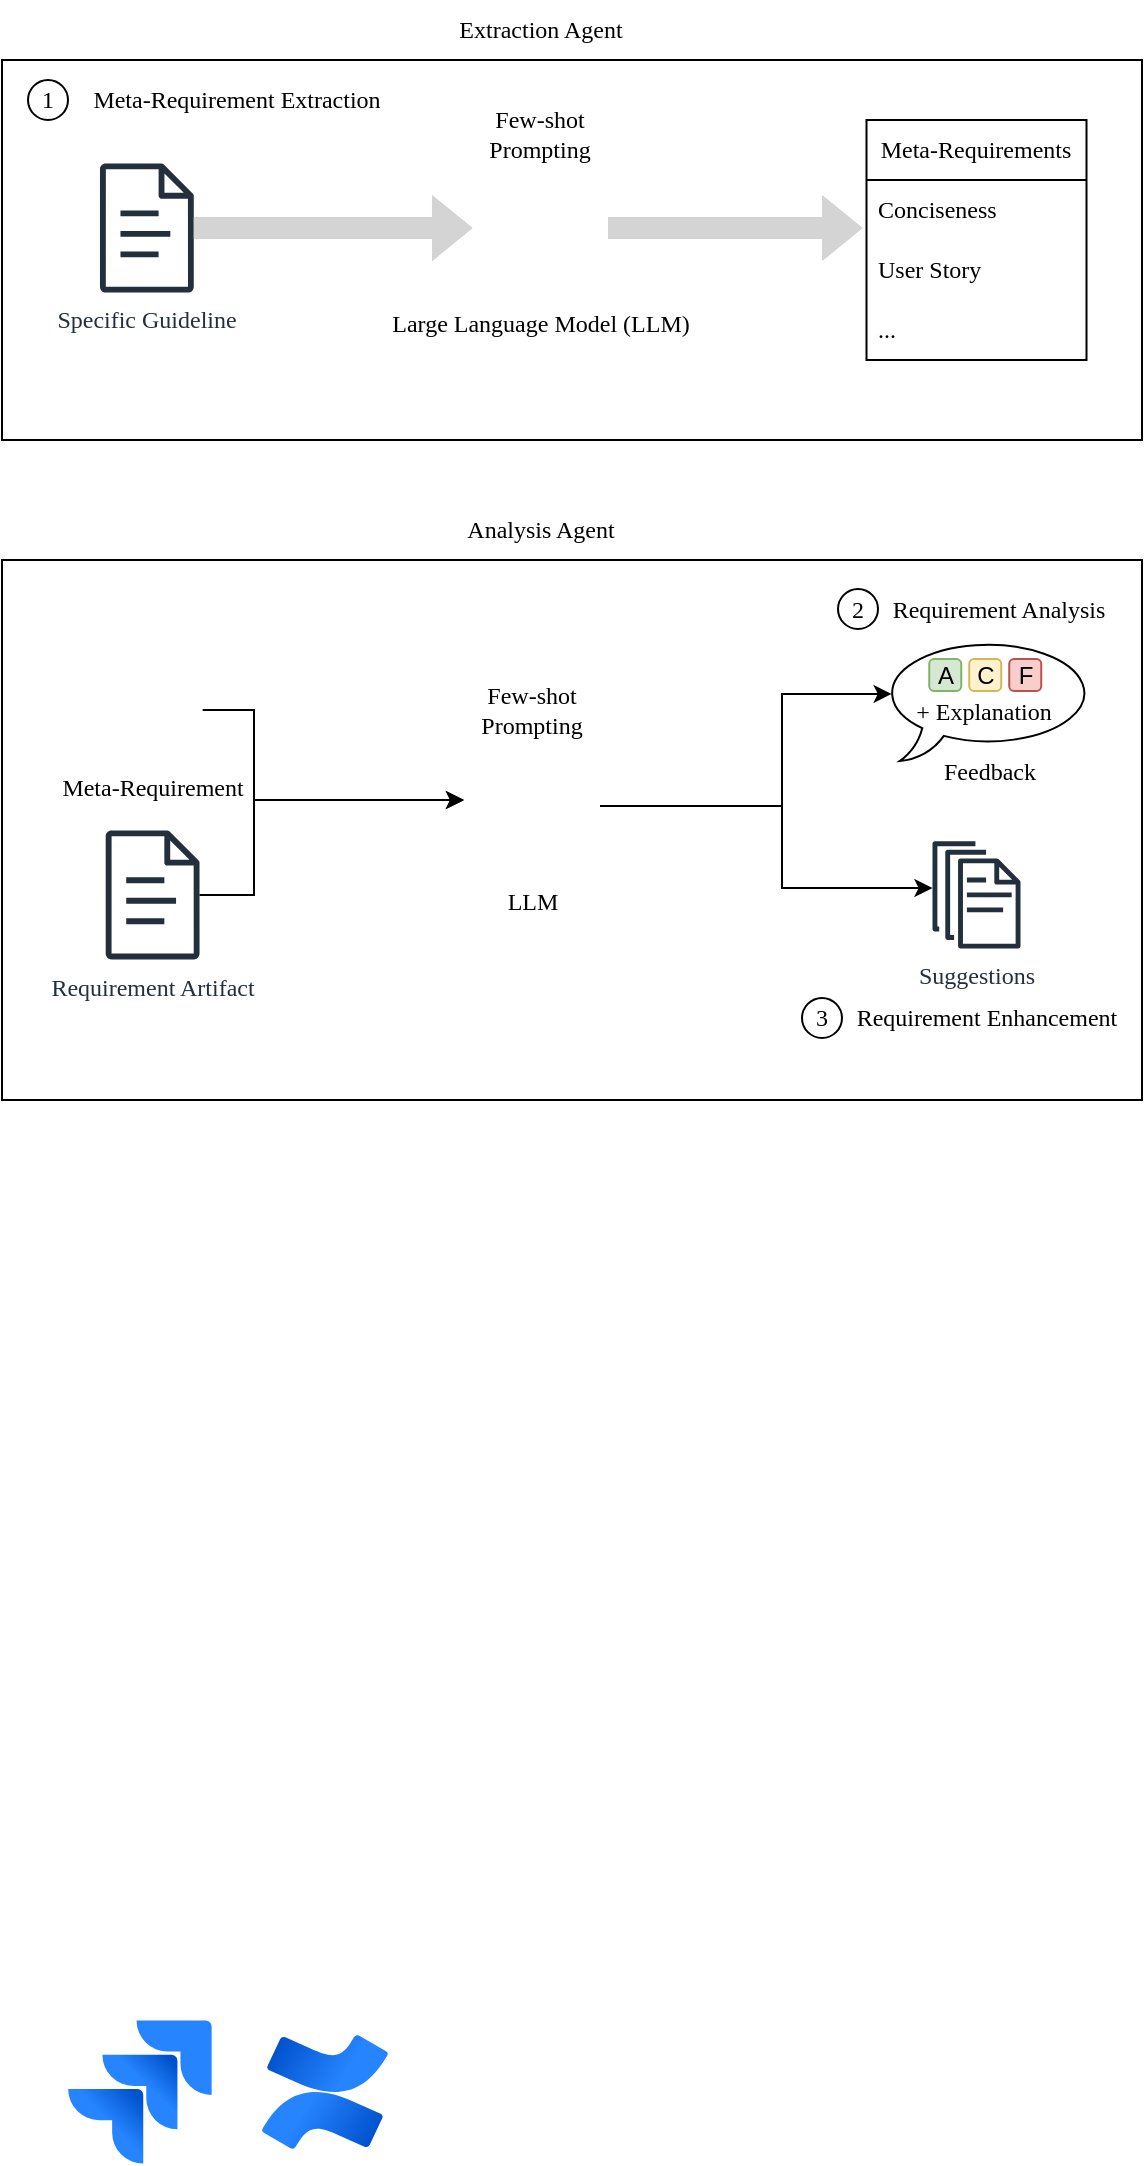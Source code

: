 <mxfile version="26.0.7">
  <diagram name="Page-1" id="5vmXxfO88FT9tomjMx6W">
    <mxGraphModel dx="868" dy="503" grid="1" gridSize="10" guides="1" tooltips="1" connect="1" arrows="1" fold="1" page="1" pageScale="1" pageWidth="850" pageHeight="1100" math="0" shadow="0">
      <root>
        <mxCell id="0" />
        <mxCell id="1" parent="0" />
        <mxCell id="YeTjv56BRFpo-G5yWJxi-18" value="" style="rounded=0;whiteSpace=wrap;html=1;fontFamily=Times New Roman;" parent="1" vertex="1">
          <mxGeometry x="90" y="480" width="570" height="190" as="geometry" />
        </mxCell>
        <mxCell id="YeTjv56BRFpo-G5yWJxi-8" value="" style="image;html=1;image=img/lib/atlassian/Confluence_Logo.svg;fontFamily=Times New Roman;" parent="1" vertex="1">
          <mxGeometry x="220" y="1467.5" width="63" height="57" as="geometry" />
        </mxCell>
        <mxCell id="YeTjv56BRFpo-G5yWJxi-11" value="Large Language Model (LLM)" style="shape=image;html=1;verticalAlign=top;verticalLabelPosition=bottom;labelBackgroundColor=none;imageAspect=0;aspect=fixed;image=https://cdn2.iconfinder.com/data/icons/boxicons-regular-vol-1/24/bx-brain-128.png;fontFamily=Times New Roman;" parent="1" vertex="1">
          <mxGeometry x="325" y="530" width="68" height="68" as="geometry" />
        </mxCell>
        <mxCell id="YeTjv56BRFpo-G5yWJxi-13" value="" style="edgeStyle=orthogonalEdgeStyle;rounded=0;orthogonalLoop=1;jettySize=auto;html=1;shape=flexArrow;fillColor=#D4D4D4;fillStyle=auto;strokeColor=#D4D4D4;fontFamily=Times New Roman;" parent="1" source="YeTjv56BRFpo-G5yWJxi-11" edge="1">
          <mxGeometry relative="1" as="geometry">
            <mxPoint x="368" y="563.5" as="sourcePoint" />
            <mxPoint x="520" y="564" as="targetPoint" />
          </mxGeometry>
        </mxCell>
        <mxCell id="YeTjv56BRFpo-G5yWJxi-14" value="1" style="ellipse;whiteSpace=wrap;html=1;aspect=fixed;verticalAlign=middle;align=center;fontFamily=Times New Roman;" parent="1" vertex="1">
          <mxGeometry x="103" y="490" width="20" height="20" as="geometry" />
        </mxCell>
        <mxCell id="YeTjv56BRFpo-G5yWJxi-19" value="" style="rounded=0;whiteSpace=wrap;html=1;fontFamily=Times New Roman;" parent="1" vertex="1">
          <mxGeometry x="90" y="730" width="570" height="270" as="geometry" />
        </mxCell>
        <mxCell id="YeTjv56BRFpo-G5yWJxi-22" value="LLM" style="shape=image;html=1;verticalAlign=top;verticalLabelPosition=bottom;labelBackgroundColor=none;imageAspect=0;aspect=fixed;image=https://cdn2.iconfinder.com/data/icons/boxicons-regular-vol-1/24/bx-brain-128.png;fontFamily=Times New Roman;" parent="1" vertex="1">
          <mxGeometry x="321" y="819" width="68" height="68" as="geometry" />
        </mxCell>
        <mxCell id="YeTjv56BRFpo-G5yWJxi-24" value="2" style="ellipse;whiteSpace=wrap;html=1;aspect=fixed;verticalAlign=middle;align=center;fontFamily=Times New Roman;" parent="1" vertex="1">
          <mxGeometry x="508" y="744.5" width="20" height="20" as="geometry" />
        </mxCell>
        <mxCell id="YeTjv56BRFpo-G5yWJxi-31" value="Meta-Requirement" style="shape=image;html=1;verticalAlign=top;verticalLabelPosition=bottom;labelBackgroundColor=none;imageAspect=0;aspect=fixed;image=https://cdn1.iconfinder.com/data/icons/iconoir-vol-3/24/question-mark-circle-128.png;fontFamily=Times New Roman;" parent="1" vertex="1">
          <mxGeometry x="140.31" y="780" width="50" height="50" as="geometry" />
        </mxCell>
        <mxCell id="YeTjv56BRFpo-G5yWJxi-33" value="Specific Guideline" style="sketch=0;outlineConnect=0;fontColor=#232F3E;gradientColor=none;fillColor=#232F3D;strokeColor=none;dashed=0;verticalLabelPosition=bottom;verticalAlign=top;align=center;html=1;fontSize=12;fontStyle=0;aspect=fixed;pointerEvents=1;shape=mxgraph.aws4.document;fontFamily=Times New Roman;" parent="1" vertex="1">
          <mxGeometry x="138.87" y="531.75" width="47.13" height="64.5" as="geometry" />
        </mxCell>
        <mxCell id="YeTjv56BRFpo-G5yWJxi-34" value="" style="edgeStyle=orthogonalEdgeStyle;rounded=0;orthogonalLoop=1;jettySize=auto;html=1;shape=flexArrow;fillColor=#D4D4D4;fillStyle=auto;strokeColor=#D4D4D4;fontFamily=Times New Roman;" parent="1" source="YeTjv56BRFpo-G5yWJxi-33" target="YeTjv56BRFpo-G5yWJxi-11" edge="1">
          <mxGeometry relative="1" as="geometry">
            <mxPoint x="188" y="554" as="sourcePoint" />
            <mxPoint x="300" y="554" as="targetPoint" />
          </mxGeometry>
        </mxCell>
        <mxCell id="YeTjv56BRFpo-G5yWJxi-35" value="Requirement Artifact" style="sketch=0;outlineConnect=0;fontColor=#232F3E;gradientColor=none;fillColor=#232F3D;strokeColor=none;dashed=0;verticalLabelPosition=bottom;verticalAlign=top;align=center;html=1;fontSize=12;fontStyle=0;aspect=fixed;pointerEvents=1;shape=mxgraph.aws4.document;fontFamily=Times New Roman;" parent="1" vertex="1">
          <mxGeometry x="141.74" y="865.21" width="47.13" height="64.5" as="geometry" />
        </mxCell>
        <mxCell id="YeTjv56BRFpo-G5yWJxi-41" value="" style="edgeStyle=orthogonalEdgeStyle;rounded=0;orthogonalLoop=1;jettySize=auto;html=1;fillStyle=auto;fontFamily=Times New Roman;exitX=1;exitY=0.5;exitDx=0;exitDy=0;" parent="1" source="YeTjv56BRFpo-G5yWJxi-31" target="YeTjv56BRFpo-G5yWJxi-22" edge="1">
          <mxGeometry relative="1" as="geometry">
            <mxPoint x="176.87" y="810" as="sourcePoint" />
            <mxPoint x="260.11" y="850.029" as="targetPoint" />
            <Array as="points">
              <mxPoint x="216" y="805" />
              <mxPoint x="216" y="850" />
            </Array>
          </mxGeometry>
        </mxCell>
        <mxCell id="YeTjv56BRFpo-G5yWJxi-64" value="" style="edgeStyle=orthogonalEdgeStyle;rounded=0;orthogonalLoop=1;jettySize=auto;html=1;fillStyle=auto;fontFamily=Times New Roman;" parent="1" source="YeTjv56BRFpo-G5yWJxi-35" target="YeTjv56BRFpo-G5yWJxi-22" edge="1">
          <mxGeometry relative="1" as="geometry">
            <mxPoint x="197.51" y="855" as="sourcePoint" />
            <mxPoint x="260.11" y="850.029" as="targetPoint" />
            <Array as="points">
              <mxPoint x="216" y="897" />
              <mxPoint x="216" y="850" />
            </Array>
          </mxGeometry>
        </mxCell>
        <mxCell id="zBrjXnkHMv9mhZSaSLGh-3" value="&lt;font&gt;Requirement Analysis&lt;/font&gt;" style="text;html=1;align=center;verticalAlign=middle;whiteSpace=wrap;rounded=0;fontFamily=Times New Roman;" parent="1" vertex="1">
          <mxGeometry x="529.5" y="739.5" width="117" height="30" as="geometry" />
        </mxCell>
        <mxCell id="zBrjXnkHMv9mhZSaSLGh-19" value="" style="image;html=1;image=img/lib/atlassian/Jira_Logo.svg;fontFamily=Times New Roman;" parent="1" vertex="1">
          <mxGeometry x="123" y="1460" width="72" height="72" as="geometry" />
        </mxCell>
        <mxCell id="zOgV6J2zN-2MGK17-jCR-8" value="Few-shot Prompting" style="text;html=1;align=center;verticalAlign=middle;whiteSpace=wrap;rounded=0;fontFamily=Times New Roman;" parent="1" vertex="1">
          <mxGeometry x="325" y="790" width="60" height="30" as="geometry" />
        </mxCell>
        <mxCell id="zOgV6J2zN-2MGK17-jCR-16" value="" style="edgeStyle=orthogonalEdgeStyle;rounded=0;orthogonalLoop=1;jettySize=auto;html=1;fillStyle=auto;fontFamily=Times New Roman;entryX=0.045;entryY=0.45;entryDx=0;entryDy=0;entryPerimeter=0;" parent="1" source="YeTjv56BRFpo-G5yWJxi-22" target="TgJjFYWRnWcH9sEDdv5T-64" edge="1">
          <mxGeometry relative="1" as="geometry">
            <mxPoint x="435.56" y="897.05" as="sourcePoint" />
            <mxPoint x="530" y="744" as="targetPoint" />
            <Array as="points">
              <mxPoint x="480" y="853" />
              <mxPoint x="480" y="797" />
            </Array>
          </mxGeometry>
        </mxCell>
        <mxCell id="TgJjFYWRnWcH9sEDdv5T-2" value="Meta-Requirements" style="swimlane;fontStyle=0;childLayout=stackLayout;horizontal=1;startSize=30;horizontalStack=0;resizeParent=1;resizeParentMax=0;resizeLast=0;collapsible=1;marginBottom=0;whiteSpace=wrap;html=1;fontFamily=Times New Roman;" parent="1" vertex="1">
          <mxGeometry x="522.25" y="510" width="110" height="120" as="geometry">
            <mxRectangle x="522.25" y="510" width="140" height="30" as="alternateBounds" />
          </mxGeometry>
        </mxCell>
        <mxCell id="TgJjFYWRnWcH9sEDdv5T-3" value="Conciseness" style="text;strokeColor=none;fillColor=none;align=left;verticalAlign=middle;spacingLeft=4;spacingRight=4;overflow=hidden;points=[[0,0.5],[1,0.5]];portConstraint=eastwest;rotatable=0;whiteSpace=wrap;html=1;fontFamily=Times New Roman;" parent="TgJjFYWRnWcH9sEDdv5T-2" vertex="1">
          <mxGeometry y="30" width="110" height="30" as="geometry" />
        </mxCell>
        <mxCell id="TgJjFYWRnWcH9sEDdv5T-4" value="User Story" style="text;strokeColor=none;fillColor=none;align=left;verticalAlign=middle;spacingLeft=4;spacingRight=4;overflow=hidden;points=[[0,0.5],[1,0.5]];portConstraint=eastwest;rotatable=0;whiteSpace=wrap;html=1;fontFamily=Times New Roman;" parent="TgJjFYWRnWcH9sEDdv5T-2" vertex="1">
          <mxGeometry y="60" width="110" height="30" as="geometry" />
        </mxCell>
        <mxCell id="TgJjFYWRnWcH9sEDdv5T-5" value="..." style="text;strokeColor=none;fillColor=none;align=left;verticalAlign=middle;spacingLeft=4;spacingRight=4;overflow=hidden;points=[[0,0.5],[1,0.5]];portConstraint=eastwest;rotatable=0;whiteSpace=wrap;html=1;fontFamily=Times New Roman;" parent="TgJjFYWRnWcH9sEDdv5T-2" vertex="1">
          <mxGeometry y="90" width="110" height="30" as="geometry" />
        </mxCell>
        <mxCell id="TgJjFYWRnWcH9sEDdv5T-8" value="Extraction Agent" style="text;html=1;align=center;verticalAlign=middle;whiteSpace=wrap;rounded=0;fontFamily=Times New Roman;" parent="1" vertex="1">
          <mxGeometry x="312.75" y="450" width="92.5" height="30" as="geometry" />
        </mxCell>
        <mxCell id="TgJjFYWRnWcH9sEDdv5T-9" value="Meta-Requirement Extraction" style="text;html=1;align=center;verticalAlign=middle;whiteSpace=wrap;rounded=0;fontFamily=Times New Roman;" parent="1" vertex="1">
          <mxGeometry x="124.43" y="485" width="167" height="30" as="geometry" />
        </mxCell>
        <mxCell id="TgJjFYWRnWcH9sEDdv5T-10" value="Analysis Agent" style="text;html=1;align=center;verticalAlign=middle;whiteSpace=wrap;rounded=0;fontFamily=Times New Roman;" parent="1" vertex="1">
          <mxGeometry x="312.75" y="700" width="92.5" height="30" as="geometry" />
        </mxCell>
        <mxCell id="TgJjFYWRnWcH9sEDdv5T-11" value="Few-shot Prompting" style="text;html=1;align=center;verticalAlign=middle;whiteSpace=wrap;rounded=0;fontFamily=Times New Roman;" parent="1" vertex="1">
          <mxGeometry x="329" y="501.75" width="60" height="30" as="geometry" />
        </mxCell>
        <mxCell id="TgJjFYWRnWcH9sEDdv5T-63" value="" style="edgeStyle=orthogonalEdgeStyle;rounded=0;orthogonalLoop=1;jettySize=auto;html=1;fillStyle=auto;fontFamily=Times New Roman;" parent="1" source="YeTjv56BRFpo-G5yWJxi-22" target="TgJjFYWRnWcH9sEDdv5T-79" edge="1">
          <mxGeometry relative="1" as="geometry">
            <mxPoint x="480" y="854" as="sourcePoint" />
            <mxPoint x="510" y="894" as="targetPoint" />
            <Array as="points">
              <mxPoint x="480" y="853" />
              <mxPoint x="480" y="894" />
            </Array>
          </mxGeometry>
        </mxCell>
        <mxCell id="TgJjFYWRnWcH9sEDdv5T-79" value="Suggestions" style="sketch=0;outlineConnect=0;fontColor=#232F3E;gradientColor=none;fillColor=#232F3D;strokeColor=none;dashed=0;verticalLabelPosition=bottom;verticalAlign=top;align=center;html=1;fontSize=12;fontStyle=0;aspect=fixed;pointerEvents=1;shape=mxgraph.aws4.documents;fontFamily=Times New Roman;" parent="1" vertex="1">
          <mxGeometry x="555.25" y="870.65" width="44" height="53.63" as="geometry" />
        </mxCell>
        <mxCell id="TgJjFYWRnWcH9sEDdv5T-82" value="" style="group" parent="1" vertex="1" connectable="0">
          <mxGeometry x="530" y="769.5" width="107.25" height="81" as="geometry" />
        </mxCell>
        <mxCell id="TgJjFYWRnWcH9sEDdv5T-64" value="" style="whiteSpace=wrap;html=1;shape=mxgraph.basic.oval_callout;fontFamily=Times New Roman;" parent="TgJjFYWRnWcH9sEDdv5T-82" vertex="1">
          <mxGeometry width="107.25" height="61" as="geometry" />
        </mxCell>
        <mxCell id="TgJjFYWRnWcH9sEDdv5T-70" value="" style="group;fontFamily=Times New Roman;" parent="TgJjFYWRnWcH9sEDdv5T-82" vertex="1" connectable="0">
          <mxGeometry x="23.62" y="10" width="56" height="16" as="geometry" />
        </mxCell>
        <mxCell id="TgJjFYWRnWcH9sEDdv5T-71" value="A" style="rounded=1;whiteSpace=wrap;html=1;fillColor=#d5e8d4;strokeColor=#82b366;align=center;fontFamily=Helvetica;" parent="TgJjFYWRnWcH9sEDdv5T-70" vertex="1">
          <mxGeometry width="16" height="16" as="geometry" />
        </mxCell>
        <mxCell id="TgJjFYWRnWcH9sEDdv5T-72" value="C" style="rounded=1;whiteSpace=wrap;html=1;fillColor=#fff2cc;strokeColor=#d6b656;align=center;fontFamily=Helvetica;" parent="TgJjFYWRnWcH9sEDdv5T-70" vertex="1">
          <mxGeometry x="20" width="16" height="16" as="geometry" />
        </mxCell>
        <mxCell id="TgJjFYWRnWcH9sEDdv5T-73" value="F" style="rounded=1;whiteSpace=wrap;html=1;fillColor=#f8cecc;strokeColor=#b85450;align=center;fontFamily=Helvetica;" parent="TgJjFYWRnWcH9sEDdv5T-70" vertex="1">
          <mxGeometry x="40" width="16" height="16" as="geometry" />
        </mxCell>
        <mxCell id="TgJjFYWRnWcH9sEDdv5T-74" value="+ Explanation" style="text;html=1;align=center;verticalAlign=middle;whiteSpace=wrap;rounded=0;fontFamily=Times New Roman;" parent="TgJjFYWRnWcH9sEDdv5T-82" vertex="1">
          <mxGeometry x="16.43" y="21" width="70.38" height="30" as="geometry" />
        </mxCell>
        <mxCell id="TgJjFYWRnWcH9sEDdv5T-77" value="Feedback" style="text;html=1;align=center;verticalAlign=middle;whiteSpace=wrap;rounded=0;fontFamily=Times New Roman;" parent="TgJjFYWRnWcH9sEDdv5T-82" vertex="1">
          <mxGeometry x="23.63" y="51" width="60" height="30" as="geometry" />
        </mxCell>
        <mxCell id="TgJjFYWRnWcH9sEDdv5T-90" value="3" style="ellipse;whiteSpace=wrap;html=1;aspect=fixed;verticalAlign=middle;align=center;fontFamily=Times New Roman;" parent="1" vertex="1">
          <mxGeometry x="490" y="949" width="20" height="20" as="geometry" />
        </mxCell>
        <mxCell id="TgJjFYWRnWcH9sEDdv5T-91" value="&lt;font&gt;Requirement Enhancement&lt;/font&gt;" style="text;html=1;align=center;verticalAlign=middle;whiteSpace=wrap;rounded=0;fontFamily=Times New Roman;" parent="1" vertex="1">
          <mxGeometry x="511.5" y="944" width="140.5" height="30" as="geometry" />
        </mxCell>
      </root>
    </mxGraphModel>
  </diagram>
</mxfile>
